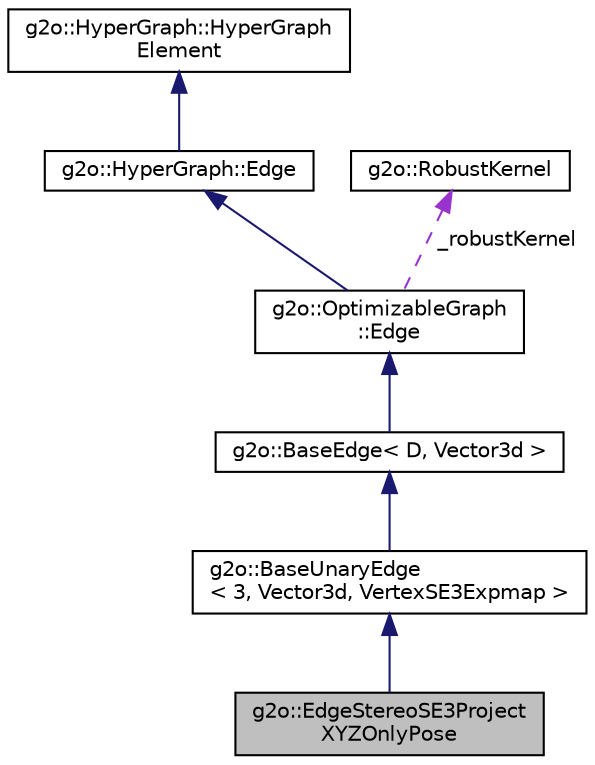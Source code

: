 digraph "g2o::EdgeStereoSE3ProjectXYZOnlyPose"
{
  edge [fontname="Helvetica",fontsize="10",labelfontname="Helvetica",labelfontsize="10"];
  node [fontname="Helvetica",fontsize="10",shape=record];
  Node1 [label="g2o::EdgeStereoSE3Project\lXYZOnlyPose",height=0.2,width=0.4,color="black", fillcolor="grey75", style="filled", fontcolor="black"];
  Node2 -> Node1 [dir="back",color="midnightblue",fontsize="10",style="solid"];
  Node2 [label="g2o::BaseUnaryEdge\l\< 3, Vector3d, VertexSE3Expmap \>",height=0.2,width=0.4,color="black", fillcolor="white", style="filled",URL="$classg2o_1_1BaseUnaryEdge.html"];
  Node3 -> Node2 [dir="back",color="midnightblue",fontsize="10",style="solid"];
  Node3 [label="g2o::BaseEdge\< D, Vector3d \>",height=0.2,width=0.4,color="black", fillcolor="white", style="filled",URL="$classg2o_1_1BaseEdge.html"];
  Node4 -> Node3 [dir="back",color="midnightblue",fontsize="10",style="solid"];
  Node4 [label="g2o::OptimizableGraph\l::Edge",height=0.2,width=0.4,color="black", fillcolor="white", style="filled",URL="$classg2o_1_1OptimizableGraph_1_1Edge.html"];
  Node5 -> Node4 [dir="back",color="midnightblue",fontsize="10",style="solid"];
  Node5 [label="g2o::HyperGraph::Edge",height=0.2,width=0.4,color="black", fillcolor="white", style="filled",URL="$classg2o_1_1HyperGraph_1_1Edge.html"];
  Node6 -> Node5 [dir="back",color="midnightblue",fontsize="10",style="solid"];
  Node6 [label="g2o::HyperGraph::HyperGraph\lElement",height=0.2,width=0.4,color="black", fillcolor="white", style="filled",URL="$structg2o_1_1HyperGraph_1_1HyperGraphElement.html"];
  Node7 -> Node4 [dir="back",color="darkorchid3",fontsize="10",style="dashed",label=" _robustKernel" ];
  Node7 [label="g2o::RobustKernel",height=0.2,width=0.4,color="black", fillcolor="white", style="filled",URL="$classg2o_1_1RobustKernel.html",tooltip="base for all robust cost functions "];
}
